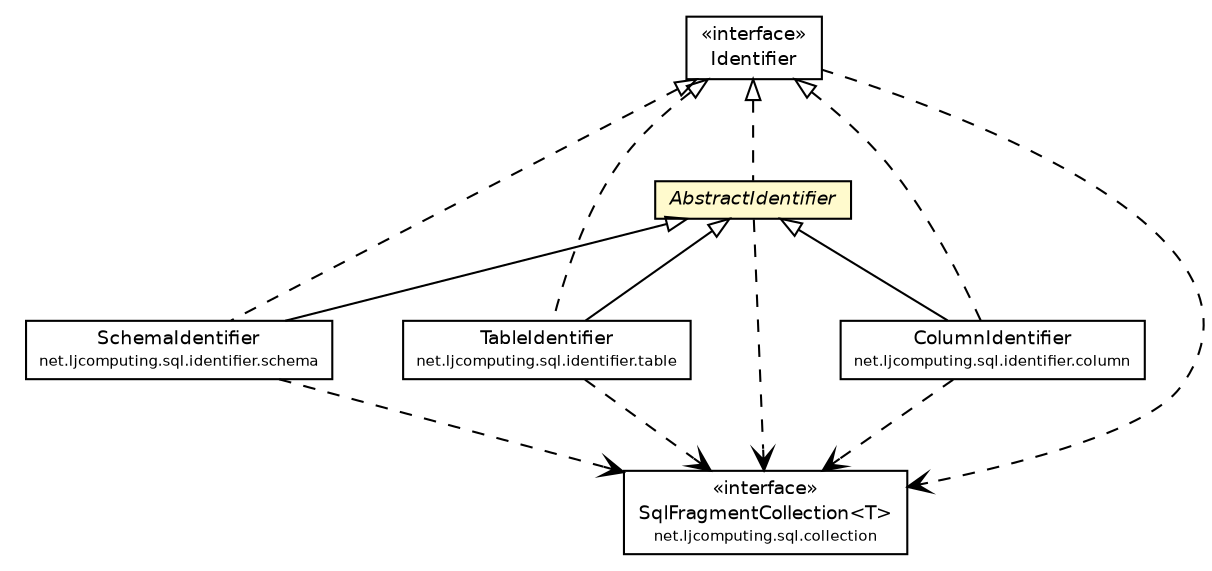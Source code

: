 #!/usr/local/bin/dot
#
# Class diagram 
# Generated by UMLGraph version R5_6 (http://www.umlgraph.org/)
#

digraph G {
	edge [fontname="Helvetica",fontsize=10,labelfontname="Helvetica",labelfontsize=10];
	node [fontname="Helvetica",fontsize=10,shape=plaintext];
	nodesep=0.25;
	ranksep=0.5;
	// net.ljcomputing.sql.collection.SqlFragmentCollection<T>
	c396 [label=<<table title="net.ljcomputing.sql.collection.SqlFragmentCollection" border="0" cellborder="1" cellspacing="0" cellpadding="2" port="p" href="../collection/SqlFragmentCollection.html">
		<tr><td><table border="0" cellspacing="0" cellpadding="1">
<tr><td align="center" balign="center"> &#171;interface&#187; </td></tr>
<tr><td align="center" balign="center"> SqlFragmentCollection&lt;T&gt; </td></tr>
<tr><td align="center" balign="center"><font point-size="7.0"> net.ljcomputing.sql.collection </font></td></tr>
		</table></td></tr>
		</table>>, URL="../collection/SqlFragmentCollection.html", fontname="Helvetica", fontcolor="black", fontsize=9.0];
	// net.ljcomputing.sql.identifier.schema.SchemaIdentifier
	c404 [label=<<table title="net.ljcomputing.sql.identifier.schema.SchemaIdentifier" border="0" cellborder="1" cellspacing="0" cellpadding="2" port="p" href="./schema/SchemaIdentifier.html">
		<tr><td><table border="0" cellspacing="0" cellpadding="1">
<tr><td align="center" balign="center"> SchemaIdentifier </td></tr>
<tr><td align="center" balign="center"><font point-size="7.0"> net.ljcomputing.sql.identifier.schema </font></td></tr>
		</table></td></tr>
		</table>>, URL="./schema/SchemaIdentifier.html", fontname="Helvetica", fontcolor="black", fontsize=9.0];
	// net.ljcomputing.sql.identifier.table.TableIdentifier
	c405 [label=<<table title="net.ljcomputing.sql.identifier.table.TableIdentifier" border="0" cellborder="1" cellspacing="0" cellpadding="2" port="p" href="./table/TableIdentifier.html">
		<tr><td><table border="0" cellspacing="0" cellpadding="1">
<tr><td align="center" balign="center"> TableIdentifier </td></tr>
<tr><td align="center" balign="center"><font point-size="7.0"> net.ljcomputing.sql.identifier.table </font></td></tr>
		</table></td></tr>
		</table>>, URL="./table/TableIdentifier.html", fontname="Helvetica", fontcolor="black", fontsize=9.0];
	// net.ljcomputing.sql.identifier.AbstractIdentifier
	c406 [label=<<table title="net.ljcomputing.sql.identifier.AbstractIdentifier" border="0" cellborder="1" cellspacing="0" cellpadding="2" port="p" bgcolor="lemonChiffon" href="./AbstractIdentifier.html">
		<tr><td><table border="0" cellspacing="0" cellpadding="1">
<tr><td align="center" balign="center"><font face="Helvetica-Oblique"> AbstractIdentifier </font></td></tr>
		</table></td></tr>
		</table>>, URL="./AbstractIdentifier.html", fontname="Helvetica", fontcolor="black", fontsize=9.0];
	// net.ljcomputing.sql.identifier.Identifier
	c407 [label=<<table title="net.ljcomputing.sql.identifier.Identifier" border="0" cellborder="1" cellspacing="0" cellpadding="2" port="p" href="./Identifier.html">
		<tr><td><table border="0" cellspacing="0" cellpadding="1">
<tr><td align="center" balign="center"> &#171;interface&#187; </td></tr>
<tr><td align="center" balign="center"> Identifier </td></tr>
		</table></td></tr>
		</table>>, URL="./Identifier.html", fontname="Helvetica", fontcolor="black", fontsize=9.0];
	// net.ljcomputing.sql.identifier.column.ColumnIdentifier
	c411 [label=<<table title="net.ljcomputing.sql.identifier.column.ColumnIdentifier" border="0" cellborder="1" cellspacing="0" cellpadding="2" port="p" href="./column/ColumnIdentifier.html">
		<tr><td><table border="0" cellspacing="0" cellpadding="1">
<tr><td align="center" balign="center"> ColumnIdentifier </td></tr>
<tr><td align="center" balign="center"><font point-size="7.0"> net.ljcomputing.sql.identifier.column </font></td></tr>
		</table></td></tr>
		</table>>, URL="./column/ColumnIdentifier.html", fontname="Helvetica", fontcolor="black", fontsize=9.0];
	//net.ljcomputing.sql.identifier.schema.SchemaIdentifier extends net.ljcomputing.sql.identifier.AbstractIdentifier
	c406:p -> c404:p [dir=back,arrowtail=empty];
	//net.ljcomputing.sql.identifier.schema.SchemaIdentifier implements net.ljcomputing.sql.identifier.Identifier
	c407:p -> c404:p [dir=back,arrowtail=empty,style=dashed];
	//net.ljcomputing.sql.identifier.table.TableIdentifier extends net.ljcomputing.sql.identifier.AbstractIdentifier
	c406:p -> c405:p [dir=back,arrowtail=empty];
	//net.ljcomputing.sql.identifier.table.TableIdentifier implements net.ljcomputing.sql.identifier.Identifier
	c407:p -> c405:p [dir=back,arrowtail=empty,style=dashed];
	//net.ljcomputing.sql.identifier.AbstractIdentifier implements net.ljcomputing.sql.identifier.Identifier
	c407:p -> c406:p [dir=back,arrowtail=empty,style=dashed];
	//net.ljcomputing.sql.identifier.column.ColumnIdentifier extends net.ljcomputing.sql.identifier.AbstractIdentifier
	c406:p -> c411:p [dir=back,arrowtail=empty];
	//net.ljcomputing.sql.identifier.column.ColumnIdentifier implements net.ljcomputing.sql.identifier.Identifier
	c407:p -> c411:p [dir=back,arrowtail=empty,style=dashed];
	// net.ljcomputing.sql.identifier.schema.SchemaIdentifier DEPEND net.ljcomputing.sql.collection.SqlFragmentCollection<T>
	c404:p -> c396:p [taillabel="", label="", headlabel="", fontname="Helvetica", fontcolor="black", fontsize=10.0, color="black", arrowhead=open, style=dashed];
	// net.ljcomputing.sql.identifier.table.TableIdentifier DEPEND net.ljcomputing.sql.collection.SqlFragmentCollection<T>
	c405:p -> c396:p [taillabel="", label="", headlabel="", fontname="Helvetica", fontcolor="black", fontsize=10.0, color="black", arrowhead=open, style=dashed];
	// net.ljcomputing.sql.identifier.AbstractIdentifier DEPEND net.ljcomputing.sql.collection.SqlFragmentCollection<T>
	c406:p -> c396:p [taillabel="", label="", headlabel="", fontname="Helvetica", fontcolor="black", fontsize=10.0, color="black", arrowhead=open, style=dashed];
	// net.ljcomputing.sql.identifier.Identifier DEPEND net.ljcomputing.sql.collection.SqlFragmentCollection<T>
	c407:p -> c396:p [taillabel="", label="", headlabel="", fontname="Helvetica", fontcolor="black", fontsize=10.0, color="black", arrowhead=open, style=dashed];
	// net.ljcomputing.sql.identifier.column.ColumnIdentifier DEPEND net.ljcomputing.sql.collection.SqlFragmentCollection<T>
	c411:p -> c396:p [taillabel="", label="", headlabel="", fontname="Helvetica", fontcolor="black", fontsize=10.0, color="black", arrowhead=open, style=dashed];
}

